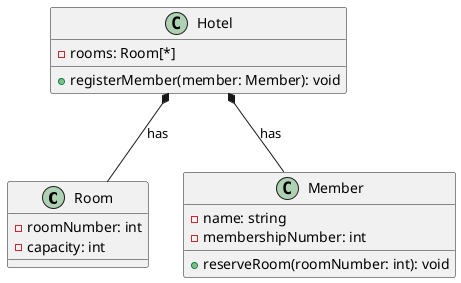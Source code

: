 @startuml ホテル
class Room {
  -roomNumber: int
  -capacity: int
}

class Hotel {
  -rooms: Room[*]
  +registerMember(member: Member): void
}

class Member {
  -name: string
  -membershipNumber: int
  +reserveRoom(roomNumber: int): void
}

Hotel *-- Room : has
Hotel *-- Member : has
@enduml
